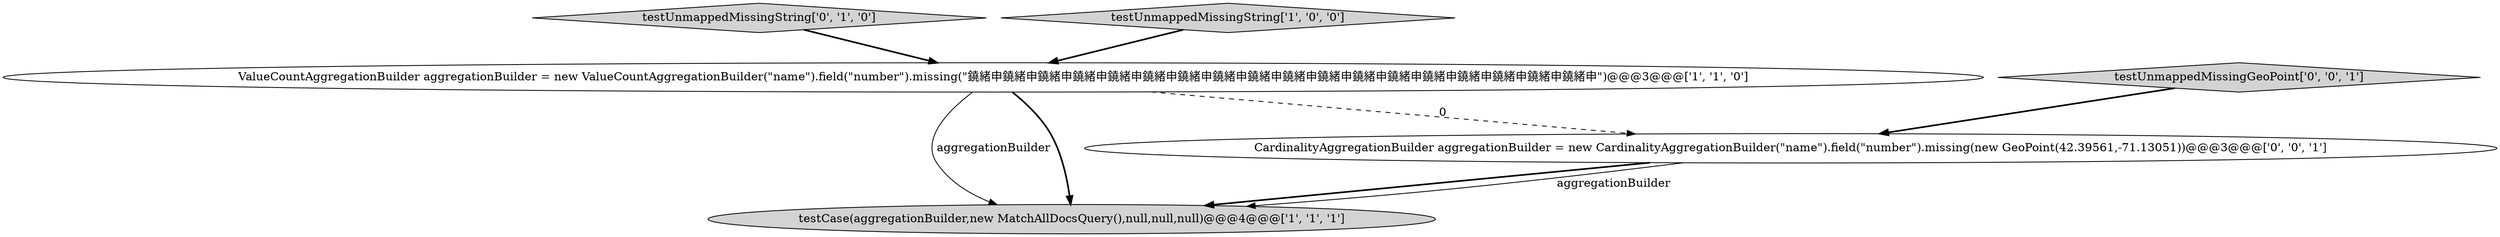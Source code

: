 digraph {
3 [style = filled, label = "testUnmappedMissingString['0', '1', '0']", fillcolor = lightgray, shape = diamond image = "AAA0AAABBB2BBB"];
5 [style = filled, label = "testUnmappedMissingGeoPoint['0', '0', '1']", fillcolor = lightgray, shape = diamond image = "AAA0AAABBB3BBB"];
2 [style = filled, label = "testCase(aggregationBuilder,new MatchAllDocsQuery(),null,null,null)@@@4@@@['1', '1', '1']", fillcolor = lightgray, shape = ellipse image = "AAA0AAABBB1BBB"];
1 [style = filled, label = "ValueCountAggregationBuilder aggregationBuilder = new ValueCountAggregationBuilder(\"name\").field(\"number\").missing(\"鐃緒申鐃緒申鐃緒申鐃緒申鐃緒申鐃緒申鐃緒申鐃緒申鐃緒申鐃緒申鐃緒申鐃緒申鐃緒申鐃緒申鐃緒申鐃緒申鐃緒申鐃緒申\")@@@3@@@['1', '1', '0']", fillcolor = white, shape = ellipse image = "AAA0AAABBB1BBB"];
4 [style = filled, label = "CardinalityAggregationBuilder aggregationBuilder = new CardinalityAggregationBuilder(\"name\").field(\"number\").missing(new GeoPoint(42.39561,-71.13051))@@@3@@@['0', '0', '1']", fillcolor = white, shape = ellipse image = "AAA0AAABBB3BBB"];
0 [style = filled, label = "testUnmappedMissingString['1', '0', '0']", fillcolor = lightgray, shape = diamond image = "AAA0AAABBB1BBB"];
1->4 [style = dashed, label="0"];
4->2 [style = bold, label=""];
1->2 [style = solid, label="aggregationBuilder"];
1->2 [style = bold, label=""];
0->1 [style = bold, label=""];
5->4 [style = bold, label=""];
3->1 [style = bold, label=""];
4->2 [style = solid, label="aggregationBuilder"];
}
